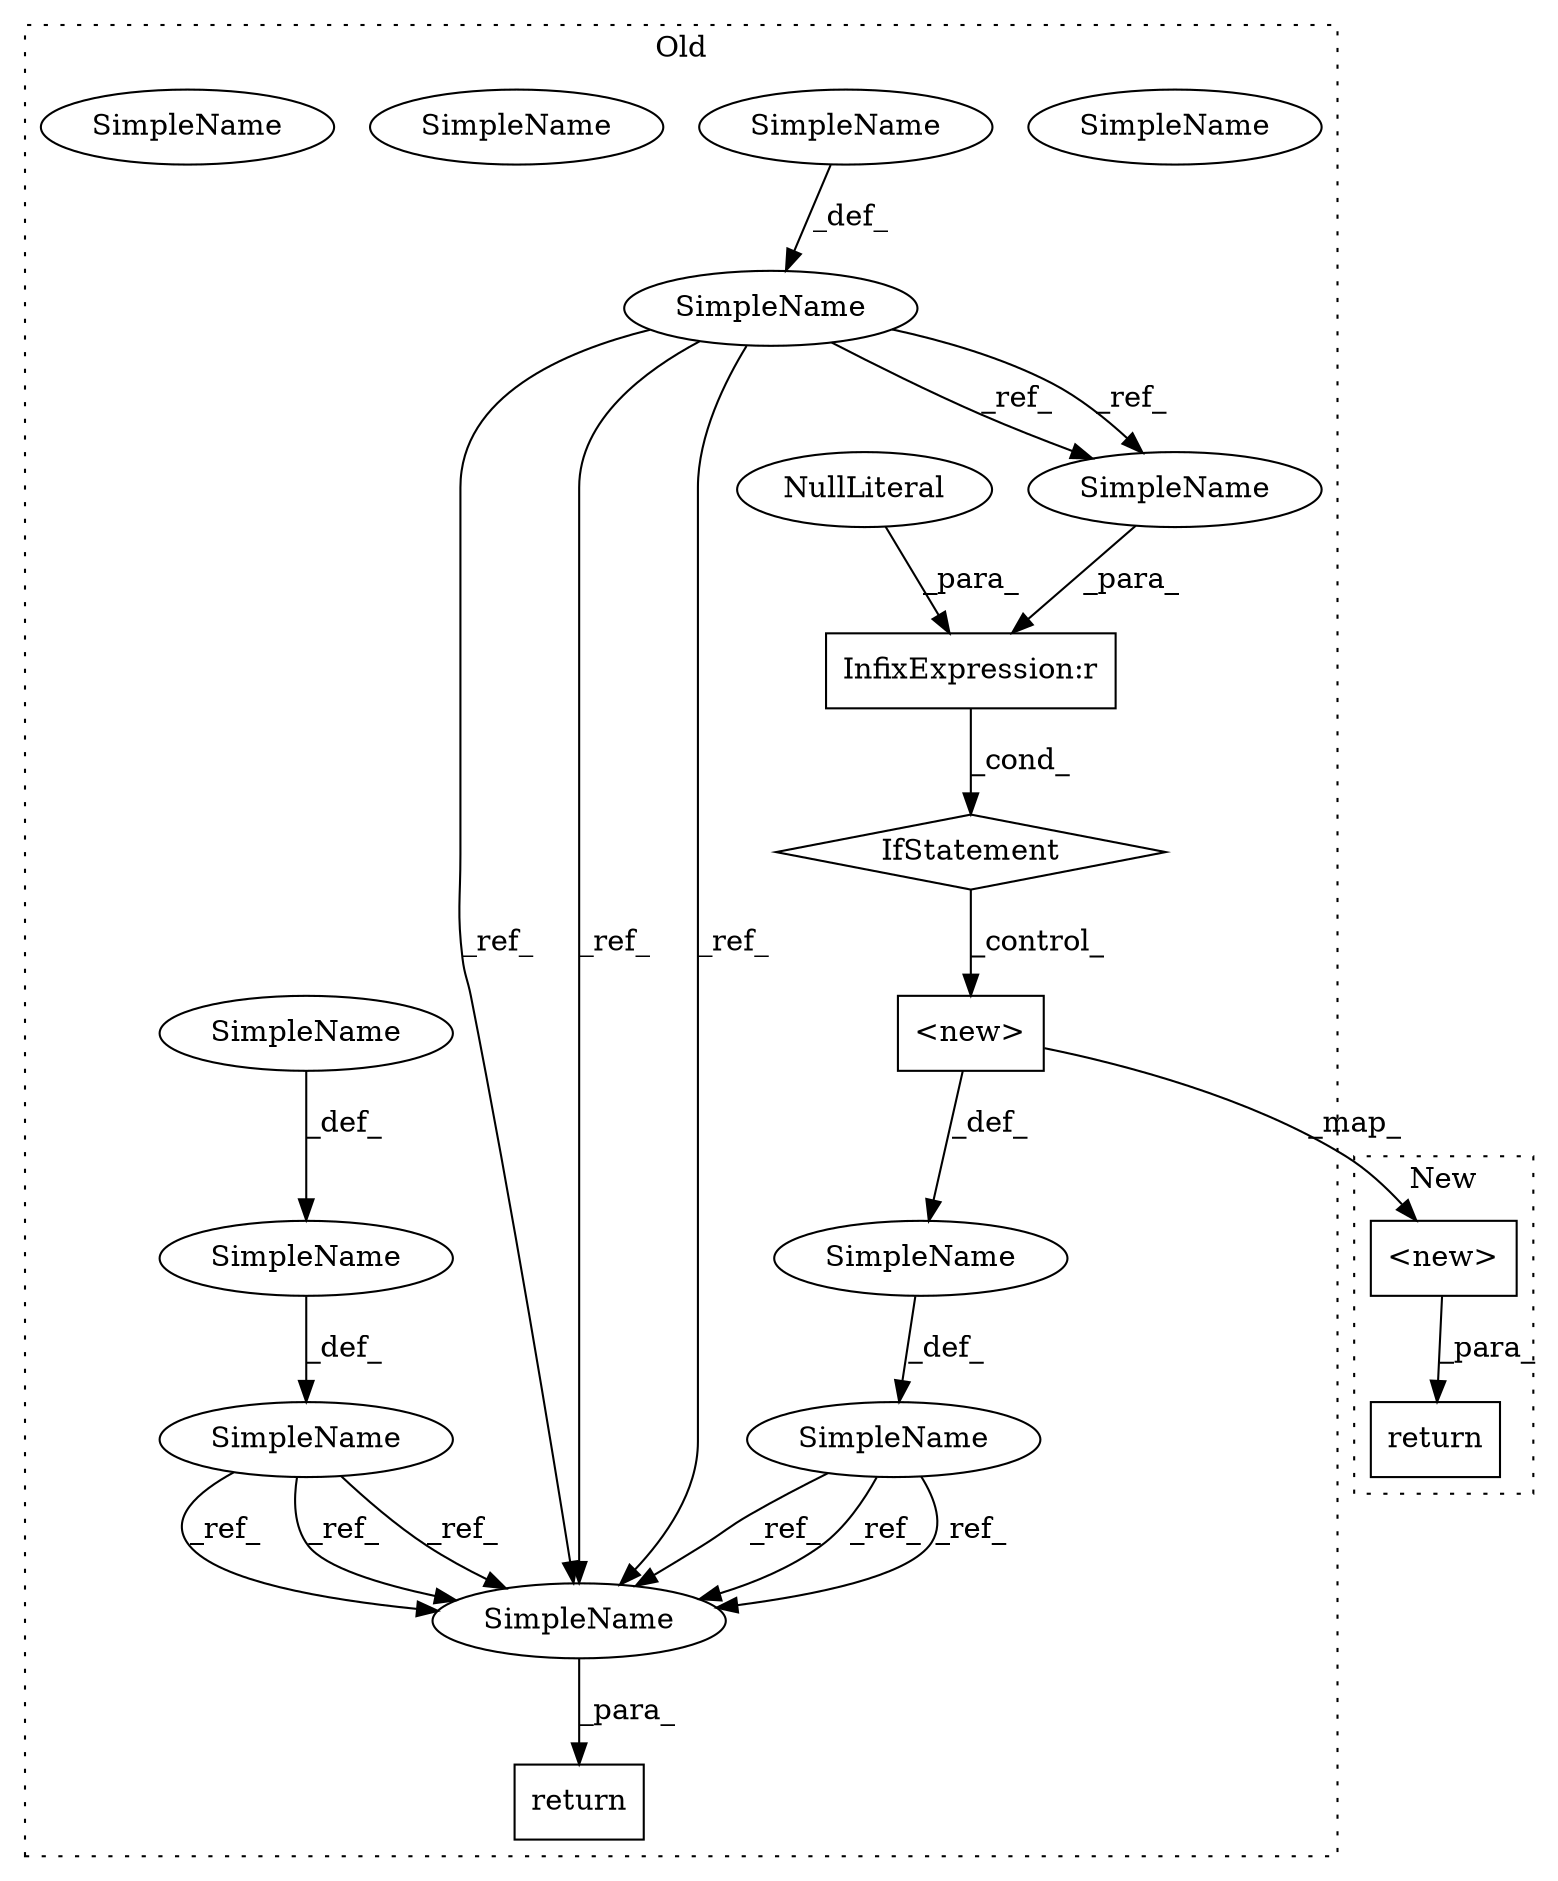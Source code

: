 digraph G {
subgraph cluster0 {
1 [label="<new>" a="14" s="14525,14571" l="13,1" shape="box"];
4 [label="return" a="41" s="14633" l="7" shape="box"];
5 [label="InfixExpression:r" a="27" s="14132" l="4" shape="box"];
6 [label="SimpleName" a="42" s="14126" l="6" shape="ellipse"];
7 [label="IfStatement" a="25" s="14122,14140" l="4,2" shape="diamond"];
8 [label="NullLiteral" a="33" s="14136" l="4" shape="ellipse"];
9 [label="SimpleName" a="42" s="14096" l="6" shape="ellipse"];
10 [label="SimpleName" a="42" s="14504" l="6" shape="ellipse"];
11 [label="SimpleName" a="42" s="14105" l="9" shape="ellipse"];
12 [label="SimpleName" a="42" s="14194" l="9" shape="ellipse"];
13 [label="SimpleName" a="42" s="14185" l="6" shape="ellipse"];
14 [label="SimpleName" a="42" s="14513" l="9" shape="ellipse"];
15 [label="SimpleName" a="42" s="14640" l="6" shape="ellipse"];
16 [label="SimpleName" a="42" s="14126" l="6" shape="ellipse"];
17 [label="SimpleName" a="42" s="14640" l="6" shape="ellipse"];
18 [label="SimpleName" a="42" s="14640" l="6" shape="ellipse"];
19 [label="SimpleName" a="42" s="14206" l="4" shape="ellipse"];
label = "Old";
style="dotted";
}
subgraph cluster1 {
2 [label="<new>" a="14" s="14156,14202" l="13,1" shape="box"];
3 [label="return" a="41" s="14149" l="7" shape="box"];
label = "New";
style="dotted";
}
1 -> 14 [label="_def_"];
1 -> 2 [label="_map_"];
2 -> 3 [label="_para_"];
5 -> 7 [label="_cond_"];
7 -> 1 [label="_control_"];
8 -> 5 [label="_para_"];
9 -> 16 [label="_ref_"];
9 -> 18 [label="_ref_"];
9 -> 16 [label="_ref_"];
9 -> 18 [label="_ref_"];
9 -> 18 [label="_ref_"];
10 -> 18 [label="_ref_"];
10 -> 18 [label="_ref_"];
10 -> 18 [label="_ref_"];
11 -> 9 [label="_def_"];
12 -> 13 [label="_def_"];
13 -> 18 [label="_ref_"];
13 -> 18 [label="_ref_"];
13 -> 18 [label="_ref_"];
14 -> 10 [label="_def_"];
16 -> 5 [label="_para_"];
18 -> 4 [label="_para_"];
19 -> 12 [label="_def_"];
}